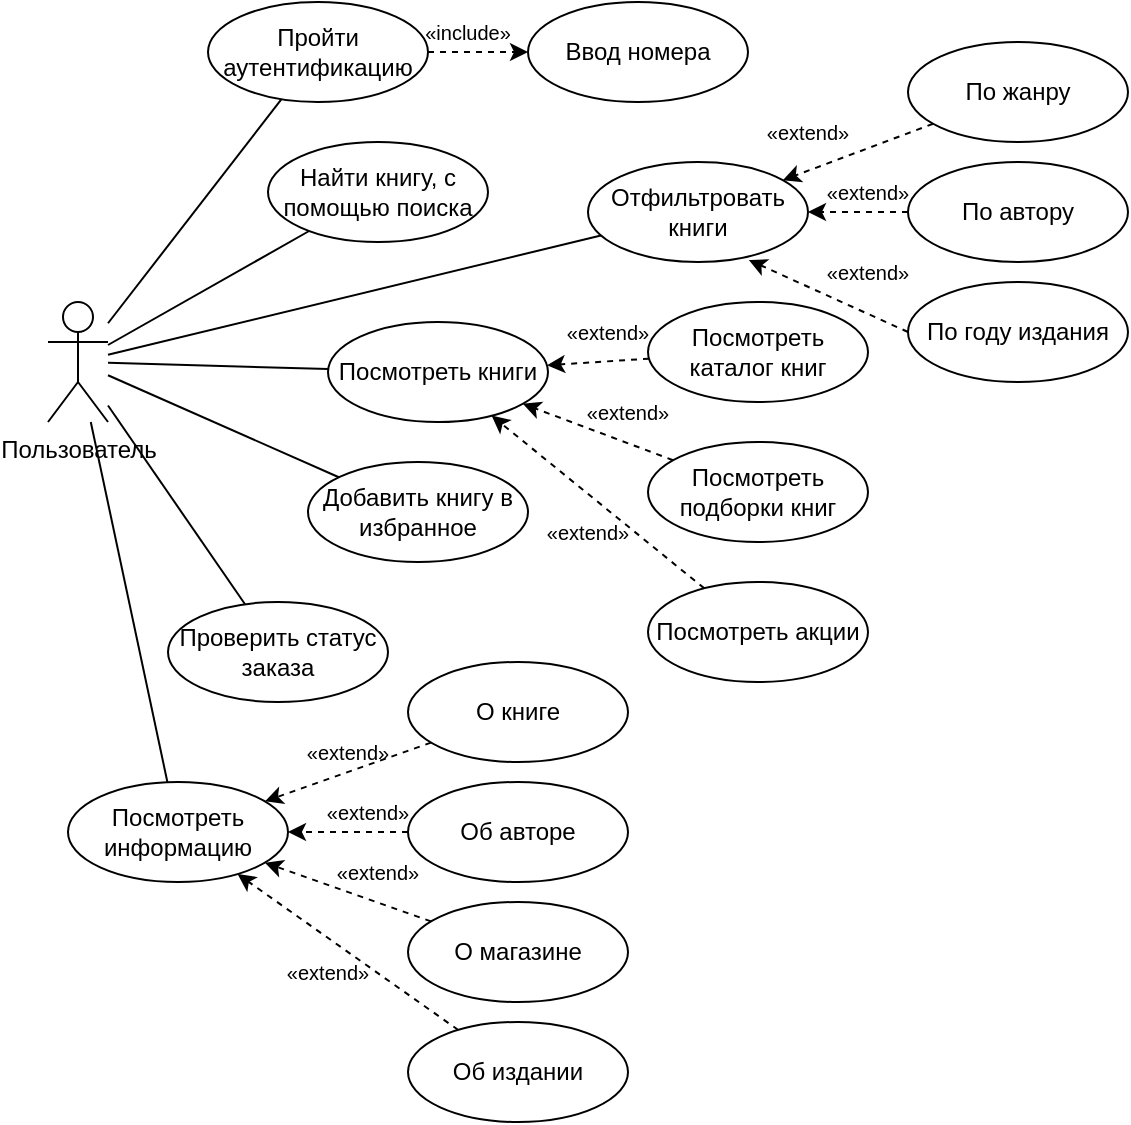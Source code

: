 <mxfile version="21.0.8" type="device"><diagram name="Страница 1" id="-o7_x23izelJi3dAB8u2"><mxGraphModel dx="1761" dy="644" grid="1" gridSize="10" guides="1" tooltips="1" connect="1" arrows="1" fold="1" page="1" pageScale="1" pageWidth="827" pageHeight="1169" math="0" shadow="0"><root><mxCell id="0"/><mxCell id="1" parent="0"/><mxCell id="bZyd4Dkq5FFx3N4CdqQA-5" value="" style="rounded=1;orthogonalLoop=1;jettySize=auto;html=1;endArrow=none;endFill=0;" edge="1" parent="1" source="bZyd4Dkq5FFx3N4CdqQA-1" target="bZyd4Dkq5FFx3N4CdqQA-2"><mxGeometry relative="1" as="geometry"/></mxCell><mxCell id="bZyd4Dkq5FFx3N4CdqQA-9" value="" style="rounded=0;orthogonalLoop=1;jettySize=auto;html=1;endArrow=none;endFill=0;" edge="1" parent="1" source="bZyd4Dkq5FFx3N4CdqQA-1" target="bZyd4Dkq5FFx3N4CdqQA-7"><mxGeometry relative="1" as="geometry"/></mxCell><mxCell id="bZyd4Dkq5FFx3N4CdqQA-12" value="" style="rounded=0;orthogonalLoop=1;jettySize=auto;html=1;endArrow=none;endFill=0;" edge="1" parent="1" source="bZyd4Dkq5FFx3N4CdqQA-1" target="bZyd4Dkq5FFx3N4CdqQA-11"><mxGeometry relative="1" as="geometry"/></mxCell><mxCell id="bZyd4Dkq5FFx3N4CdqQA-26" value="" style="rounded=0;orthogonalLoop=1;jettySize=auto;html=1;endArrow=none;endFill=0;" edge="1" parent="1" source="bZyd4Dkq5FFx3N4CdqQA-1" target="bZyd4Dkq5FFx3N4CdqQA-25"><mxGeometry relative="1" as="geometry"/></mxCell><mxCell id="bZyd4Dkq5FFx3N4CdqQA-1" value="Пользователь" style="shape=umlActor;verticalLabelPosition=bottom;verticalAlign=top;html=1;outlineConnect=0;" vertex="1" parent="1"><mxGeometry x="20" y="230" width="30" height="60" as="geometry"/></mxCell><mxCell id="bZyd4Dkq5FFx3N4CdqQA-4" value="" style="edgeStyle=orthogonalEdgeStyle;rounded=0;orthogonalLoop=1;jettySize=auto;html=1;dashed=1;" edge="1" parent="1" source="bZyd4Dkq5FFx3N4CdqQA-2" target="bZyd4Dkq5FFx3N4CdqQA-3"><mxGeometry relative="1" as="geometry"/></mxCell><mxCell id="bZyd4Dkq5FFx3N4CdqQA-2" value="Пройти аутентификацию" style="ellipse;whiteSpace=wrap;html=1;" vertex="1" parent="1"><mxGeometry x="100" y="80" width="110" height="50" as="geometry"/></mxCell><mxCell id="bZyd4Dkq5FFx3N4CdqQA-3" value="Ввод номера" style="ellipse;whiteSpace=wrap;html=1;" vertex="1" parent="1"><mxGeometry x="260" y="80" width="110" height="50" as="geometry"/></mxCell><mxCell id="bZyd4Dkq5FFx3N4CdqQA-6" value="&lt;font style=&quot;font-size: 10px;&quot;&gt;«include»&lt;/font&gt;" style="text;html=1;strokeColor=none;fillColor=none;align=center;verticalAlign=middle;whiteSpace=wrap;rounded=0;" vertex="1" parent="1"><mxGeometry x="200" y="80" width="60" height="30" as="geometry"/></mxCell><mxCell id="bZyd4Dkq5FFx3N4CdqQA-7" value="Найти книгу, с помощью поиска" style="ellipse;whiteSpace=wrap;html=1;" vertex="1" parent="1"><mxGeometry x="130" y="150" width="110" height="50" as="geometry"/></mxCell><mxCell id="bZyd4Dkq5FFx3N4CdqQA-11" value="Отфильтровать книги" style="ellipse;whiteSpace=wrap;html=1;" vertex="1" parent="1"><mxGeometry x="290" y="160" width="110" height="50" as="geometry"/></mxCell><mxCell id="bZyd4Dkq5FFx3N4CdqQA-19" value="" style="rounded=0;orthogonalLoop=1;jettySize=auto;html=1;dashed=1;" edge="1" parent="1" source="bZyd4Dkq5FFx3N4CdqQA-14" target="bZyd4Dkq5FFx3N4CdqQA-11"><mxGeometry relative="1" as="geometry"/></mxCell><mxCell id="bZyd4Dkq5FFx3N4CdqQA-14" value="По жанру" style="ellipse;whiteSpace=wrap;html=1;" vertex="1" parent="1"><mxGeometry x="450" y="100" width="110" height="50" as="geometry"/></mxCell><mxCell id="bZyd4Dkq5FFx3N4CdqQA-21" value="" style="rounded=0;orthogonalLoop=1;jettySize=auto;html=1;dashed=1;" edge="1" parent="1" source="bZyd4Dkq5FFx3N4CdqQA-15" target="bZyd4Dkq5FFx3N4CdqQA-11"><mxGeometry relative="1" as="geometry"/></mxCell><mxCell id="bZyd4Dkq5FFx3N4CdqQA-15" value="По автору" style="ellipse;whiteSpace=wrap;html=1;" vertex="1" parent="1"><mxGeometry x="450" y="160" width="110" height="50" as="geometry"/></mxCell><mxCell id="bZyd4Dkq5FFx3N4CdqQA-16" value="По году издания" style="ellipse;whiteSpace=wrap;html=1;" vertex="1" parent="1"><mxGeometry x="450" y="220" width="110" height="50" as="geometry"/></mxCell><mxCell id="bZyd4Dkq5FFx3N4CdqQA-24" value="" style="rounded=0;orthogonalLoop=1;jettySize=auto;html=1;dashed=1;entryX=0.731;entryY=0.98;entryDx=0;entryDy=0;entryPerimeter=0;exitX=0;exitY=0.5;exitDx=0;exitDy=0;" edge="1" parent="1" source="bZyd4Dkq5FFx3N4CdqQA-16" target="bZyd4Dkq5FFx3N4CdqQA-11"><mxGeometry relative="1" as="geometry"><mxPoint x="352" y="250" as="sourcePoint"/><mxPoint x="298" y="230" as="targetPoint"/></mxGeometry></mxCell><mxCell id="bZyd4Dkq5FFx3N4CdqQA-25" value="Посмотреть книги" style="ellipse;whiteSpace=wrap;html=1;" vertex="1" parent="1"><mxGeometry x="160" y="240" width="110" height="50" as="geometry"/></mxCell><mxCell id="bZyd4Dkq5FFx3N4CdqQA-27" value="&lt;font style=&quot;font-size: 10px;&quot;&gt;«extend»&lt;/font&gt;" style="text;html=1;strokeColor=none;fillColor=none;align=center;verticalAlign=middle;whiteSpace=wrap;rounded=0;" vertex="1" parent="1"><mxGeometry x="370" y="140" width="60" height="10" as="geometry"/></mxCell><mxCell id="bZyd4Dkq5FFx3N4CdqQA-28" value="&lt;font style=&quot;font-size: 10px;&quot;&gt;«extend»&lt;/font&gt;" style="text;html=1;strokeColor=none;fillColor=none;align=center;verticalAlign=middle;whiteSpace=wrap;rounded=0;" vertex="1" parent="1"><mxGeometry x="400" y="170" width="60" height="10" as="geometry"/></mxCell><mxCell id="bZyd4Dkq5FFx3N4CdqQA-30" value="&lt;font style=&quot;font-size: 10px;&quot;&gt;«extend»&lt;/font&gt;" style="text;html=1;strokeColor=none;fillColor=none;align=center;verticalAlign=middle;whiteSpace=wrap;rounded=0;" vertex="1" parent="1"><mxGeometry x="400" y="210" width="60" height="10" as="geometry"/></mxCell><mxCell id="bZyd4Dkq5FFx3N4CdqQA-36" value="" style="rounded=0;orthogonalLoop=1;jettySize=auto;html=1;endArrow=classic;endFill=1;dashed=1;" edge="1" parent="1" source="bZyd4Dkq5FFx3N4CdqQA-31" target="bZyd4Dkq5FFx3N4CdqQA-25"><mxGeometry relative="1" as="geometry"/></mxCell><mxCell id="bZyd4Dkq5FFx3N4CdqQA-31" value="Посмотреть подборки книг" style="ellipse;whiteSpace=wrap;html=1;" vertex="1" parent="1"><mxGeometry x="320" y="300" width="110" height="50" as="geometry"/></mxCell><mxCell id="bZyd4Dkq5FFx3N4CdqQA-38" value="" style="rounded=0;orthogonalLoop=1;jettySize=auto;html=1;dashed=1;" edge="1" parent="1" source="bZyd4Dkq5FFx3N4CdqQA-37" target="bZyd4Dkq5FFx3N4CdqQA-25"><mxGeometry relative="1" as="geometry"/></mxCell><mxCell id="bZyd4Dkq5FFx3N4CdqQA-37" value="Посмотреть каталог книг" style="ellipse;whiteSpace=wrap;html=1;" vertex="1" parent="1"><mxGeometry x="320" y="230" width="110" height="50" as="geometry"/></mxCell><mxCell id="bZyd4Dkq5FFx3N4CdqQA-39" value="Посмотреть акции" style="ellipse;whiteSpace=wrap;html=1;" vertex="1" parent="1"><mxGeometry x="320" y="370" width="110" height="50" as="geometry"/></mxCell><mxCell id="bZyd4Dkq5FFx3N4CdqQA-40" value="" style="rounded=0;orthogonalLoop=1;jettySize=auto;html=1;endArrow=classic;endFill=1;dashed=1;" edge="1" parent="1" source="bZyd4Dkq5FFx3N4CdqQA-39" target="bZyd4Dkq5FFx3N4CdqQA-25"><mxGeometry relative="1" as="geometry"><mxPoint x="259" y="311" as="sourcePoint"/><mxPoint x="216" y="299" as="targetPoint"/></mxGeometry></mxCell><mxCell id="bZyd4Dkq5FFx3N4CdqQA-41" value="&lt;font style=&quot;font-size: 10px;&quot;&gt;«extend»&lt;/font&gt;" style="text;html=1;strokeColor=none;fillColor=none;align=center;verticalAlign=middle;whiteSpace=wrap;rounded=0;" vertex="1" parent="1"><mxGeometry x="270" y="240" width="60" height="10" as="geometry"/></mxCell><mxCell id="bZyd4Dkq5FFx3N4CdqQA-42" value="&lt;font style=&quot;font-size: 10px;&quot;&gt;«extend»&lt;/font&gt;" style="text;html=1;strokeColor=none;fillColor=none;align=center;verticalAlign=middle;whiteSpace=wrap;rounded=0;" vertex="1" parent="1"><mxGeometry x="280" y="280" width="60" height="10" as="geometry"/></mxCell><mxCell id="bZyd4Dkq5FFx3N4CdqQA-43" value="&lt;font style=&quot;font-size: 10px;&quot;&gt;«extend»&lt;/font&gt;" style="text;html=1;strokeColor=none;fillColor=none;align=center;verticalAlign=middle;whiteSpace=wrap;rounded=0;" vertex="1" parent="1"><mxGeometry x="260" y="340" width="60" height="10" as="geometry"/></mxCell><mxCell id="bZyd4Dkq5FFx3N4CdqQA-46" value="" style="rounded=0;orthogonalLoop=1;jettySize=auto;html=1;endArrow=none;endFill=0;" edge="1" parent="1" source="bZyd4Dkq5FFx3N4CdqQA-45" target="bZyd4Dkq5FFx3N4CdqQA-1"><mxGeometry relative="1" as="geometry"/></mxCell><mxCell id="bZyd4Dkq5FFx3N4CdqQA-45" value="Добавить книгу в избранное" style="ellipse;whiteSpace=wrap;html=1;" vertex="1" parent="1"><mxGeometry x="150" y="310" width="110" height="50" as="geometry"/></mxCell><mxCell id="bZyd4Dkq5FFx3N4CdqQA-47" value="Проверить статус заказа" style="ellipse;whiteSpace=wrap;html=1;" vertex="1" parent="1"><mxGeometry x="80" y="380" width="110" height="50" as="geometry"/></mxCell><mxCell id="bZyd4Dkq5FFx3N4CdqQA-48" value="" style="rounded=0;orthogonalLoop=1;jettySize=auto;html=1;endArrow=none;endFill=0;" edge="1" parent="1" source="bZyd4Dkq5FFx3N4CdqQA-47" target="bZyd4Dkq5FFx3N4CdqQA-1"><mxGeometry relative="1" as="geometry"><mxPoint x="141" y="325" as="sourcePoint"/><mxPoint x="60" y="279" as="targetPoint"/></mxGeometry></mxCell><mxCell id="bZyd4Dkq5FFx3N4CdqQA-50" value="Посмотреть информацию" style="ellipse;whiteSpace=wrap;html=1;" vertex="1" parent="1"><mxGeometry x="30" y="470" width="110" height="50" as="geometry"/></mxCell><mxCell id="bZyd4Dkq5FFx3N4CdqQA-51" value="" style="rounded=0;orthogonalLoop=1;jettySize=auto;html=1;endArrow=none;endFill=0;" edge="1" parent="1" source="bZyd4Dkq5FFx3N4CdqQA-50" target="bZyd4Dkq5FFx3N4CdqQA-1"><mxGeometry relative="1" as="geometry"><mxPoint x="105" y="410" as="sourcePoint"/><mxPoint x="58" y="300" as="targetPoint"/></mxGeometry></mxCell><mxCell id="bZyd4Dkq5FFx3N4CdqQA-54" value="" style="rounded=0;orthogonalLoop=1;jettySize=auto;html=1;dashed=1;" edge="1" parent="1" source="bZyd4Dkq5FFx3N4CdqQA-52" target="bZyd4Dkq5FFx3N4CdqQA-50"><mxGeometry relative="1" as="geometry"/></mxCell><mxCell id="bZyd4Dkq5FFx3N4CdqQA-52" value="О книге" style="ellipse;whiteSpace=wrap;html=1;" vertex="1" parent="1"><mxGeometry x="200" y="410" width="110" height="50" as="geometry"/></mxCell><mxCell id="bZyd4Dkq5FFx3N4CdqQA-58" style="rounded=0;orthogonalLoop=1;jettySize=auto;html=1;dashed=1;" edge="1" parent="1" source="bZyd4Dkq5FFx3N4CdqQA-55" target="bZyd4Dkq5FFx3N4CdqQA-50"><mxGeometry relative="1" as="geometry"/></mxCell><mxCell id="bZyd4Dkq5FFx3N4CdqQA-55" value="Об авторе" style="ellipse;whiteSpace=wrap;html=1;" vertex="1" parent="1"><mxGeometry x="200" y="470" width="110" height="50" as="geometry"/></mxCell><mxCell id="bZyd4Dkq5FFx3N4CdqQA-59" style="rounded=0;orthogonalLoop=1;jettySize=auto;html=1;dashed=1;" edge="1" parent="1" source="bZyd4Dkq5FFx3N4CdqQA-56" target="bZyd4Dkq5FFx3N4CdqQA-50"><mxGeometry relative="1" as="geometry"/></mxCell><mxCell id="bZyd4Dkq5FFx3N4CdqQA-56" value="О магазине" style="ellipse;whiteSpace=wrap;html=1;" vertex="1" parent="1"><mxGeometry x="200" y="530" width="110" height="50" as="geometry"/></mxCell><mxCell id="bZyd4Dkq5FFx3N4CdqQA-60" style="rounded=0;orthogonalLoop=1;jettySize=auto;html=1;dashed=1;" edge="1" parent="1" source="bZyd4Dkq5FFx3N4CdqQA-57" target="bZyd4Dkq5FFx3N4CdqQA-50"><mxGeometry relative="1" as="geometry"/></mxCell><mxCell id="bZyd4Dkq5FFx3N4CdqQA-57" value="Об издании" style="ellipse;whiteSpace=wrap;html=1;" vertex="1" parent="1"><mxGeometry x="200" y="590" width="110" height="50" as="geometry"/></mxCell><mxCell id="bZyd4Dkq5FFx3N4CdqQA-61" value="&lt;font style=&quot;font-size: 10px;&quot;&gt;«extend»&lt;/font&gt;" style="text;html=1;strokeColor=none;fillColor=none;align=center;verticalAlign=middle;whiteSpace=wrap;rounded=0;" vertex="1" parent="1"><mxGeometry x="140" y="450" width="60" height="10" as="geometry"/></mxCell><mxCell id="bZyd4Dkq5FFx3N4CdqQA-62" value="&lt;font style=&quot;font-size: 10px;&quot;&gt;«extend»&lt;/font&gt;" style="text;html=1;strokeColor=none;fillColor=none;align=center;verticalAlign=middle;whiteSpace=wrap;rounded=0;" vertex="1" parent="1"><mxGeometry x="150" y="480" width="60" height="10" as="geometry"/></mxCell><mxCell id="bZyd4Dkq5FFx3N4CdqQA-63" value="&lt;font style=&quot;font-size: 10px;&quot;&gt;«extend»&lt;/font&gt;" style="text;html=1;strokeColor=none;fillColor=none;align=center;verticalAlign=middle;whiteSpace=wrap;rounded=0;" vertex="1" parent="1"><mxGeometry x="155" y="510" width="60" height="10" as="geometry"/></mxCell><mxCell id="bZyd4Dkq5FFx3N4CdqQA-64" value="&lt;font style=&quot;font-size: 10px;&quot;&gt;«extend»&lt;/font&gt;" style="text;html=1;strokeColor=none;fillColor=none;align=center;verticalAlign=middle;whiteSpace=wrap;rounded=0;" vertex="1" parent="1"><mxGeometry x="130" y="560" width="60" height="10" as="geometry"/></mxCell></root></mxGraphModel></diagram></mxfile>